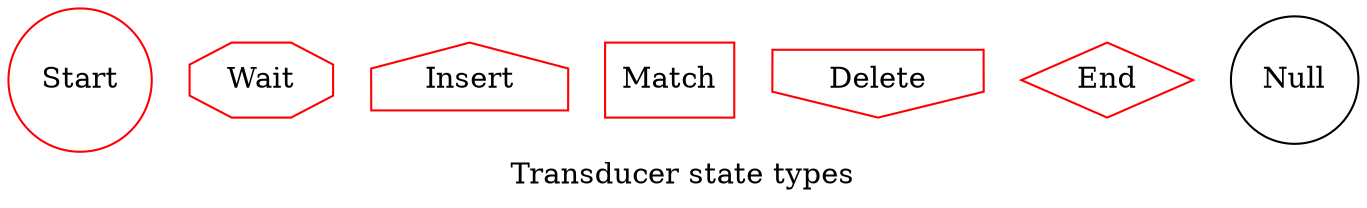 digraph G {

    Start [shape=circle, color=red];

    Wait [shape=octagon, color=red];

    Insert [shape=house, color=red];
    Match [shape=rect, color=red];
    Delete [shape=invhouse, color=red];

    End [shape=diamond, color=red];

    Null [shape=circle];

    label="Transducer state types";
}
